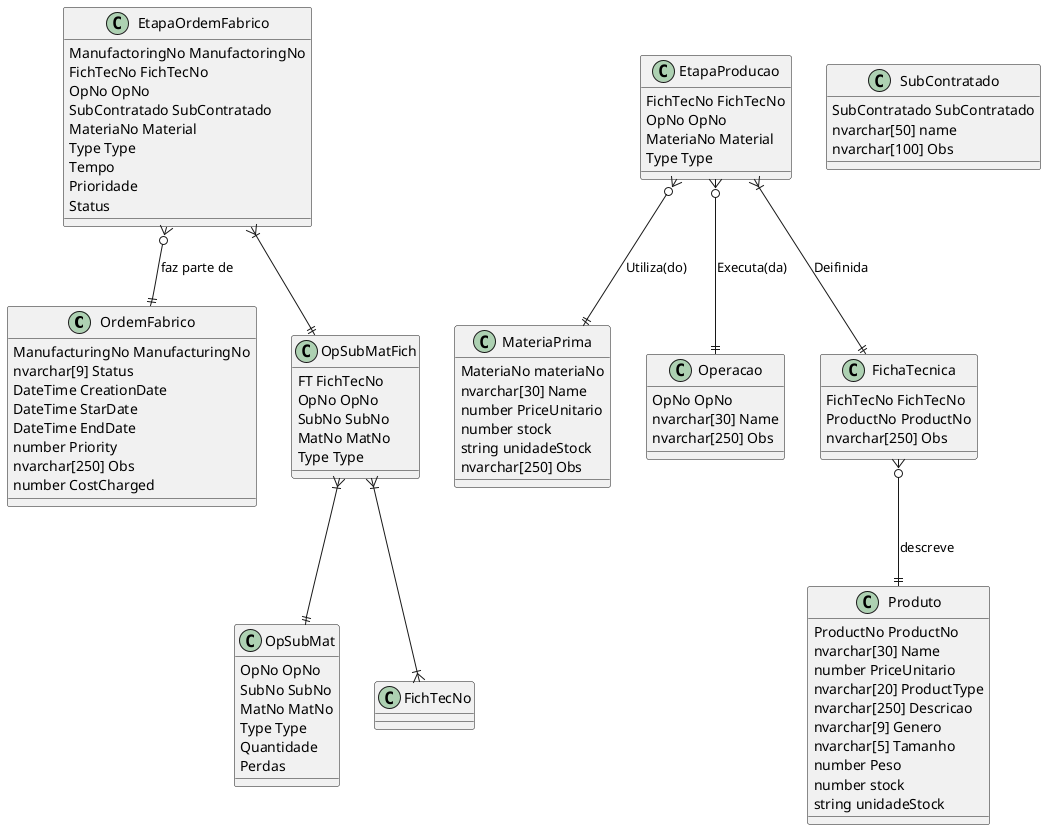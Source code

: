 @startuml teste 


class OrdemFabrico {
    ManufacturingNo ManufacturingNo
    nvarchar[9] Status 
    DateTime CreationDate
    DateTime StarDate
    DateTime EndDate
    number Priority
    nvarchar[250] Obs
    number CostCharged
}

class MateriaPrima {
    MateriaNo materiaNo
    nvarchar[30] Name
    number PriceUnitario
    number stock 
    string unidadeStock
    nvarchar[250] Obs
}

class Operacao {
    OpNo OpNo 
    nvarchar[30] Name 
    nvarchar[250] Obs
}

class SubContratado {
    SubContratado SubContratado
    nvarchar[50] name
    nvarchar[100] Obs
}

class FichaTecnica {
    FichTecNo FichTecNo
    ProductNo ProductNo   
    nvarchar[250] Obs
}

class Produto {
    ProductNo ProductNo
    nvarchar[30] Name 
    number PriceUnitario 
    nvarchar[20] ProductType
    nvarchar[250] Descricao
    nvarchar[9] Genero
    nvarchar[5] Tamanho
    number Peso
    number stock 
    string unidadeStock
}


class EtapaProducao {
    FichTecNo FichTecNo
    OpNo OpNo
    MateriaNo Material
    Type Type
}

class OpSubMat {
    OpNo OpNo
    SubNo SubNo 
    MatNo MatNo 
    Type Type 
    Quantidade
    Perdas
}

class OpSubMatFich {
    FT FichTecNo
    OpNo OpNo
    SubNo SubNo 
    MatNo MatNo 
    Type Type
}


/'
Verficiar se o MAterial e sempre um Material Final
'/
class EtapaOrdemFabrico {
    ManufactoringNo ManufactoringNo
    FichTecNo FichTecNo
    OpNo OpNo
    SubContratado SubContratado
    MateriaNo Material 
    Type Type
    Tempo 
    Prioridade 
    Status
}

/'
Etapa Producao Interna
'/
EtapaProducao }|--|| FichaTecnica: Deifinida
EtapaProducao }o--|| MateriaPrima: Utiliza(do)
EtapaProducao }o--|| Operacao: Executa(da)

/'
Etapas da Ordem de Fabrico
'/
EtapaOrdemFabrico }o--|| OrdemFabrico: faz parte de

FichaTecnica }o--|| Produto: descreve

EtapaOrdemFabrico }|--|| OpSubMatFich 
OpSubMatFich }|--|| OpSubMat
OpSubMatFich }|--|{ FichTecNo 
@end